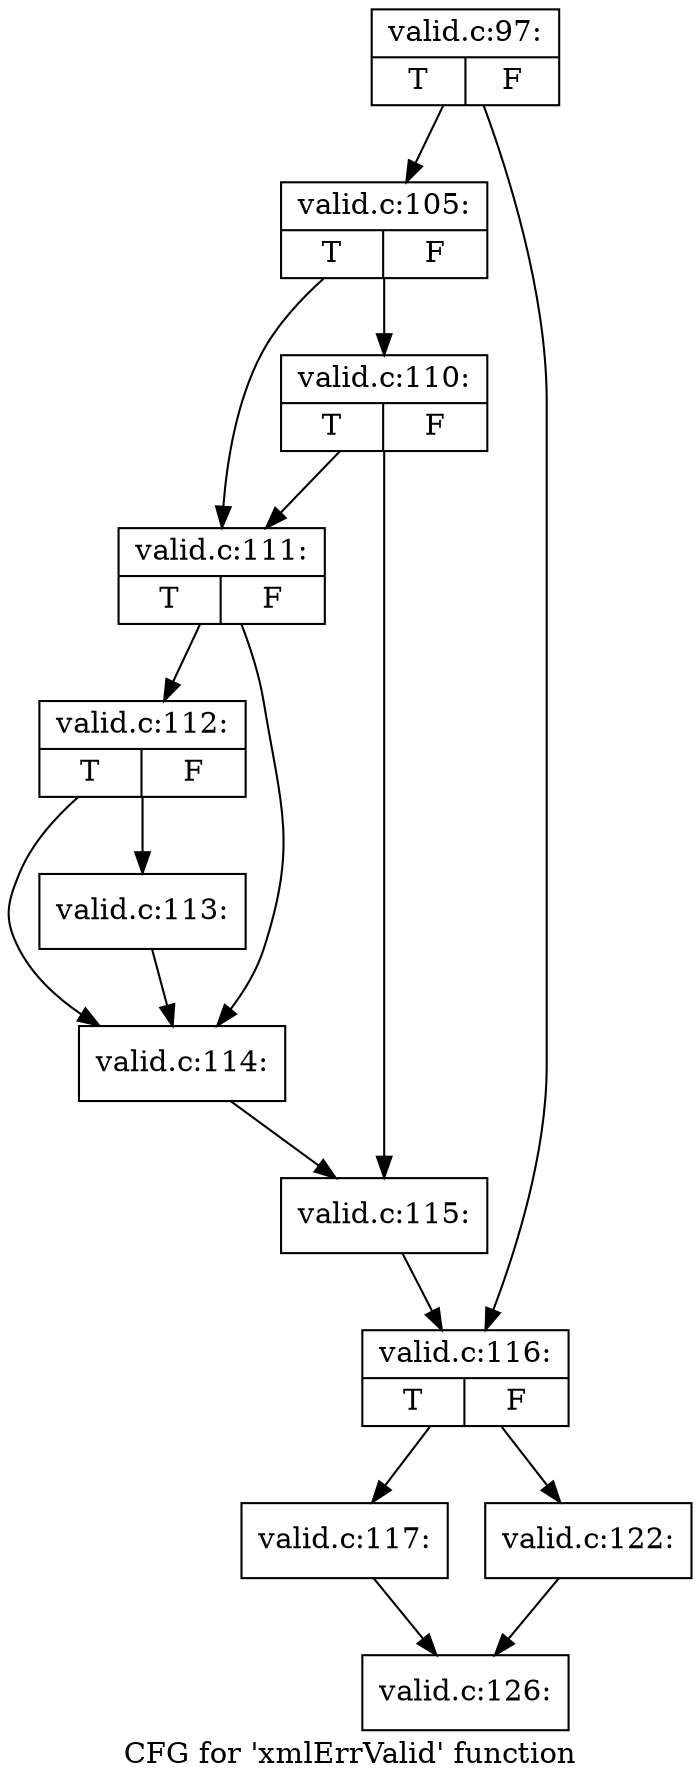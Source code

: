 digraph "CFG for 'xmlErrValid' function" {
	label="CFG for 'xmlErrValid' function";

	Node0x5241430 [shape=record,label="{valid.c:97:|{<s0>T|<s1>F}}"];
	Node0x5241430 -> Node0x508cee0;
	Node0x5241430 -> Node0x508cf30;
	Node0x508cee0 [shape=record,label="{valid.c:105:|{<s0>T|<s1>F}}"];
	Node0x508cee0 -> Node0x508d7d0;
	Node0x508cee0 -> Node0x508d870;
	Node0x508d870 [shape=record,label="{valid.c:110:|{<s0>T|<s1>F}}"];
	Node0x508d870 -> Node0x508d7d0;
	Node0x508d870 -> Node0x508d820;
	Node0x508d7d0 [shape=record,label="{valid.c:111:|{<s0>T|<s1>F}}"];
	Node0x508d7d0 -> Node0x508e8d0;
	Node0x508d7d0 -> Node0x508e880;
	Node0x508e8d0 [shape=record,label="{valid.c:112:|{<s0>T|<s1>F}}"];
	Node0x508e8d0 -> Node0x508e830;
	Node0x508e8d0 -> Node0x508e880;
	Node0x508e830 [shape=record,label="{valid.c:113:}"];
	Node0x508e830 -> Node0x508e880;
	Node0x508e880 [shape=record,label="{valid.c:114:}"];
	Node0x508e880 -> Node0x508d820;
	Node0x508d820 [shape=record,label="{valid.c:115:}"];
	Node0x508d820 -> Node0x508cf30;
	Node0x508cf30 [shape=record,label="{valid.c:116:|{<s0>T|<s1>F}}"];
	Node0x508cf30 -> Node0x508f3c0;
	Node0x508cf30 -> Node0x508f460;
	Node0x508f3c0 [shape=record,label="{valid.c:117:}"];
	Node0x508f3c0 -> Node0x508f410;
	Node0x508f460 [shape=record,label="{valid.c:122:}"];
	Node0x508f460 -> Node0x508f410;
	Node0x508f410 [shape=record,label="{valid.c:126:}"];
}

